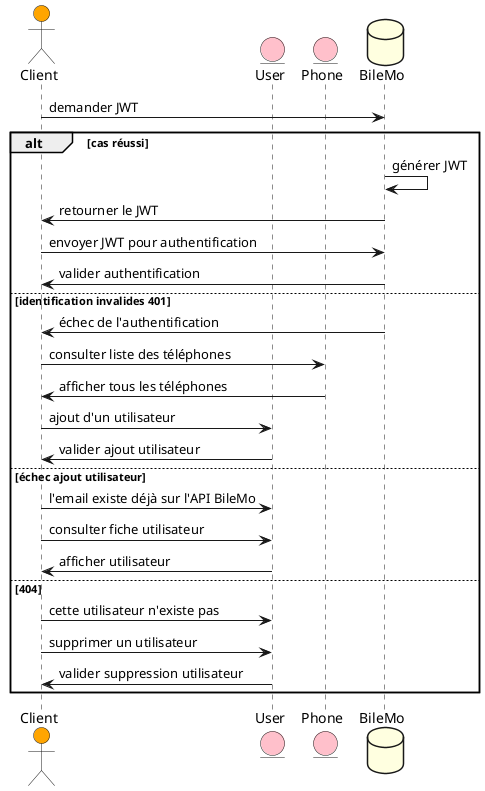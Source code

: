 @startuml ClientSequence

skinparam responseCommentBelowArrow true
skinparam SequenceCommentAlignment center

actor Client as Client #Orange

entity User as User #Pink
entity Phone as Phone #Pink

database BileMo as BileMo #LightYellow

Client -> BileMo: demander JWT
alt cas réussi
BileMo -> BileMo: générer JWT
BileMo -> Client: retourner le JWT

Client -> BileMo: envoyer JWT pour authentification
BileMo-> Client: valider authentification 
else identification invalides 401
BileMo-> Client: échec de l'authentification

Client -> Phone: consulter liste des téléphones
Phone -> Client: afficher tous les téléphones

Client -> User: ajout d'un utilisateur
User -> Client: valider ajout utilisateur
else échec ajout utilisateur
Client -> User: l'email existe déjà sur l'API BileMo

Client -> User: consulter fiche utilisateur
User -> Client: afficher utilisateur
else 404
Client -> User: cette utilisateur n'existe pas

Client -> User: supprimer un utilisateur
User -> Client: valider suppression utilisateur

end
@enduml
